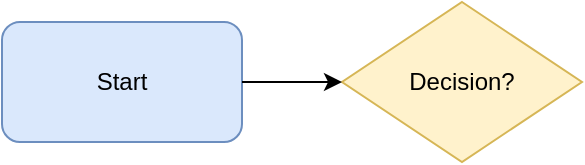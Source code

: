<mxfile>
    <diagram id="abcd1234" name="Page-1">
        <mxGraphModel dx="1597" dy="570" grid="1" gridSize="10" guides="1" tooltips="1" connect="1" arrows="1" fold="1" page="1" pageScale="1" pageWidth="827" pageHeight="1169" math="0" shadow="0">
            <root>
                <mxCell id="0"/>
                <mxCell id="1" parent="0"/>
                <mxCell id="2" value="Start" style="rounded=1;whiteSpace=wrap;html=1;fillColor=#DAE8FC;strokeColor=#6C8EBF;" parent="1" vertex="1">
                    <mxGeometry x="30" y="50" width="120" height="60" as="geometry"/>
                </mxCell>
                <mxCell id="3" value="Decision?" style="rhombus;whiteSpace=wrap;html=1;fillColor=#FFF2CC;strokeColor=#D6B656;" parent="1" vertex="1">
                    <mxGeometry x="200" y="40" width="120" height="80" as="geometry"/>
                </mxCell>
                <mxCell id="4" style="edgeStyle=orthogonalEdgeStyle;rounded=0;orthogonalLoop=1;jettySize=auto;html=1;strokeColor=#000000;" parent="1" source="2" target="3" edge="1">
                    <mxGeometry relative="1" as="geometry"/>
                </mxCell>
            </root>
        </mxGraphModel>
    </diagram>
</mxfile>